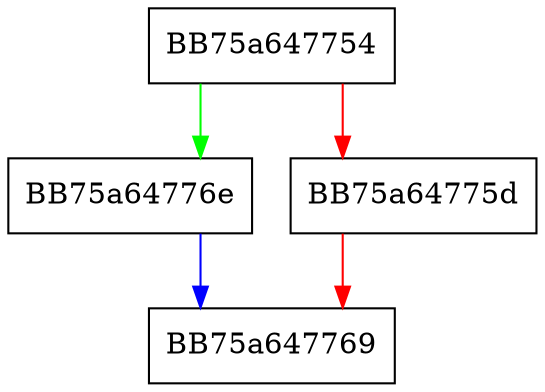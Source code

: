 digraph stop {
  node [shape="box"];
  graph [splines=ortho];
  BB75a647754 -> BB75a64776e [color="green"];
  BB75a647754 -> BB75a64775d [color="red"];
  BB75a64775d -> BB75a647769 [color="red"];
  BB75a64776e -> BB75a647769 [color="blue"];
}